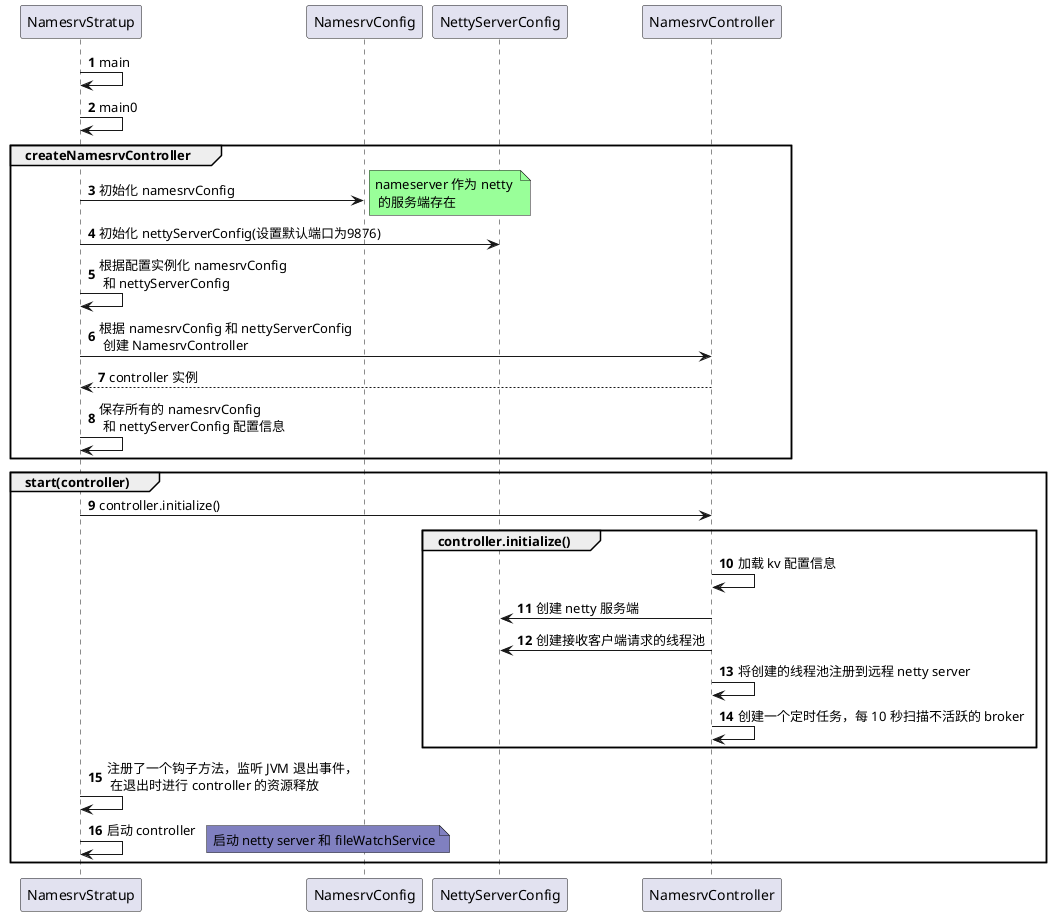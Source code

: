@startuml
'https://plantuml.com/sequence-diagram

autonumber
NamesrvStratup -> NamesrvStratup: main
NamesrvStratup -> NamesrvStratup: main0
group createNamesrvController
NamesrvStratup -> NamesrvConfig: 初始化 namesrvConfig
note right #99FF99 : nameserver 作为 netty \n 的服务端存在
NamesrvStratup -> NettyServerConfig: 初始化 nettyServerConfig(设置默认端口为9876)
NamesrvStratup -> NamesrvStratup: 根据配置实例化 namesrvConfig \n 和 nettyServerConfig
NamesrvStratup -> NamesrvController: 根据 namesrvConfig 和 nettyServerConfig \n 创建 NamesrvController
NamesrvController --> NamesrvStratup: controller 实例
NamesrvStratup -> NamesrvStratup: 保存所有的 namesrvConfig \n 和 nettyServerConfig 配置信息
end
group start(controller)
NamesrvStratup -> NamesrvController: controller.initialize()
group controller.initialize()
NamesrvController -> NamesrvController: 加载 kv 配置信息
NamesrvController -> NettyServerConfig: 创建 netty 服务端
NamesrvController -> NettyServerConfig: 创建接收客户端请求的线程池
NamesrvController -> NamesrvController: 将创建的线程池注册到远程 netty server
NamesrvController -> NamesrvController: 创建一个定时任务，每 10 秒扫描不活跃的 broker
end
NamesrvStratup -> NamesrvStratup: 注册了一个钩子方法，监听 JVM 退出事件，\n 在退出时进行 controller 的资源释放
NamesrvStratup -> NamesrvStratup: 启动 controller
note right #8080C0: 启动 netty server 和 fileWatchService
end
@enduml